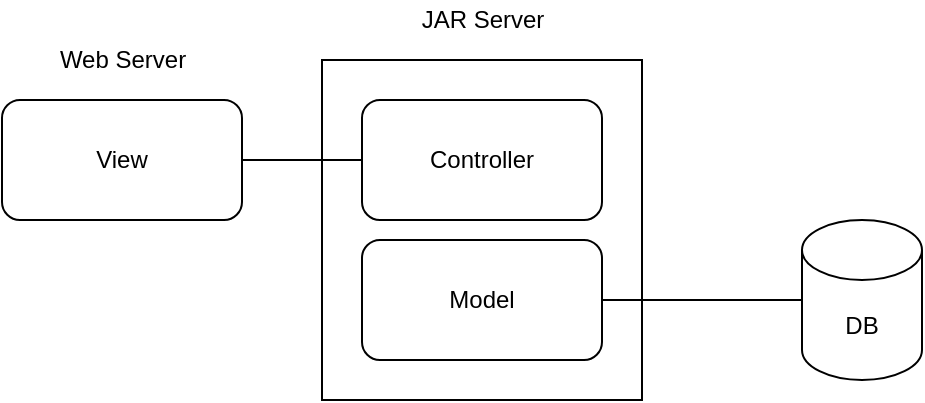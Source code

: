 <mxfile version="14.9.6" type="device"><diagram id="D3nakHJDHVgND4wugomc" name="Page-1"><mxGraphModel dx="1422" dy="822" grid="1" gridSize="10" guides="1" tooltips="1" connect="1" arrows="1" fold="1" page="1" pageScale="1" pageWidth="850" pageHeight="1100" math="0" shadow="0"><root><mxCell id="0"/><mxCell id="1" parent="0"/><mxCell id="dpfio1WwT4bCpwjbv3KO-1" value="Model" style="rounded=1;whiteSpace=wrap;html=1;" vertex="1" parent="1"><mxGeometry x="320" y="330" width="120" height="60" as="geometry"/></mxCell><mxCell id="dpfio1WwT4bCpwjbv3KO-2" value="Controller" style="rounded=1;whiteSpace=wrap;html=1;" vertex="1" parent="1"><mxGeometry x="320" y="260" width="120" height="60" as="geometry"/></mxCell><mxCell id="dpfio1WwT4bCpwjbv3KO-11" style="edgeStyle=orthogonalEdgeStyle;rounded=0;orthogonalLoop=1;jettySize=auto;html=1;endArrow=none;endFill=0;entryX=0;entryY=0.5;entryDx=0;entryDy=0;" edge="1" parent="1" source="dpfio1WwT4bCpwjbv3KO-3" target="dpfio1WwT4bCpwjbv3KO-2"><mxGeometry relative="1" as="geometry"><mxPoint x="240" y="290" as="targetPoint"/></mxGeometry></mxCell><mxCell id="dpfio1WwT4bCpwjbv3KO-3" value="View" style="rounded=1;whiteSpace=wrap;html=1;" vertex="1" parent="1"><mxGeometry x="140" y="260" width="120" height="60" as="geometry"/></mxCell><mxCell id="dpfio1WwT4bCpwjbv3KO-5" style="edgeStyle=orthogonalEdgeStyle;rounded=0;orthogonalLoop=1;jettySize=auto;html=1;entryX=1;entryY=0.5;entryDx=0;entryDy=0;endArrow=none;endFill=0;" edge="1" parent="1" source="dpfio1WwT4bCpwjbv3KO-4" target="dpfio1WwT4bCpwjbv3KO-1"><mxGeometry relative="1" as="geometry"/></mxCell><mxCell id="dpfio1WwT4bCpwjbv3KO-4" value="DB" style="shape=cylinder3;whiteSpace=wrap;html=1;boundedLbl=1;backgroundOutline=1;size=15;" vertex="1" parent="1"><mxGeometry x="540" y="320" width="60" height="80" as="geometry"/></mxCell><mxCell id="dpfio1WwT4bCpwjbv3KO-8" value="Web Server" style="text;html=1;align=center;verticalAlign=middle;resizable=0;points=[];autosize=1;strokeColor=none;" vertex="1" parent="1"><mxGeometry x="160" y="230" width="80" height="20" as="geometry"/></mxCell><mxCell id="dpfio1WwT4bCpwjbv3KO-9" value="JAR Server" style="text;html=1;align=center;verticalAlign=middle;resizable=0;points=[];autosize=1;strokeColor=none;" vertex="1" parent="1"><mxGeometry x="340" y="210" width="80" height="20" as="geometry"/></mxCell><mxCell id="dpfio1WwT4bCpwjbv3KO-10" value="" style="rounded=0;whiteSpace=wrap;html=1;fillColor=none;" vertex="1" parent="1"><mxGeometry x="300" y="240" width="160" height="170" as="geometry"/></mxCell></root></mxGraphModel></diagram></mxfile>